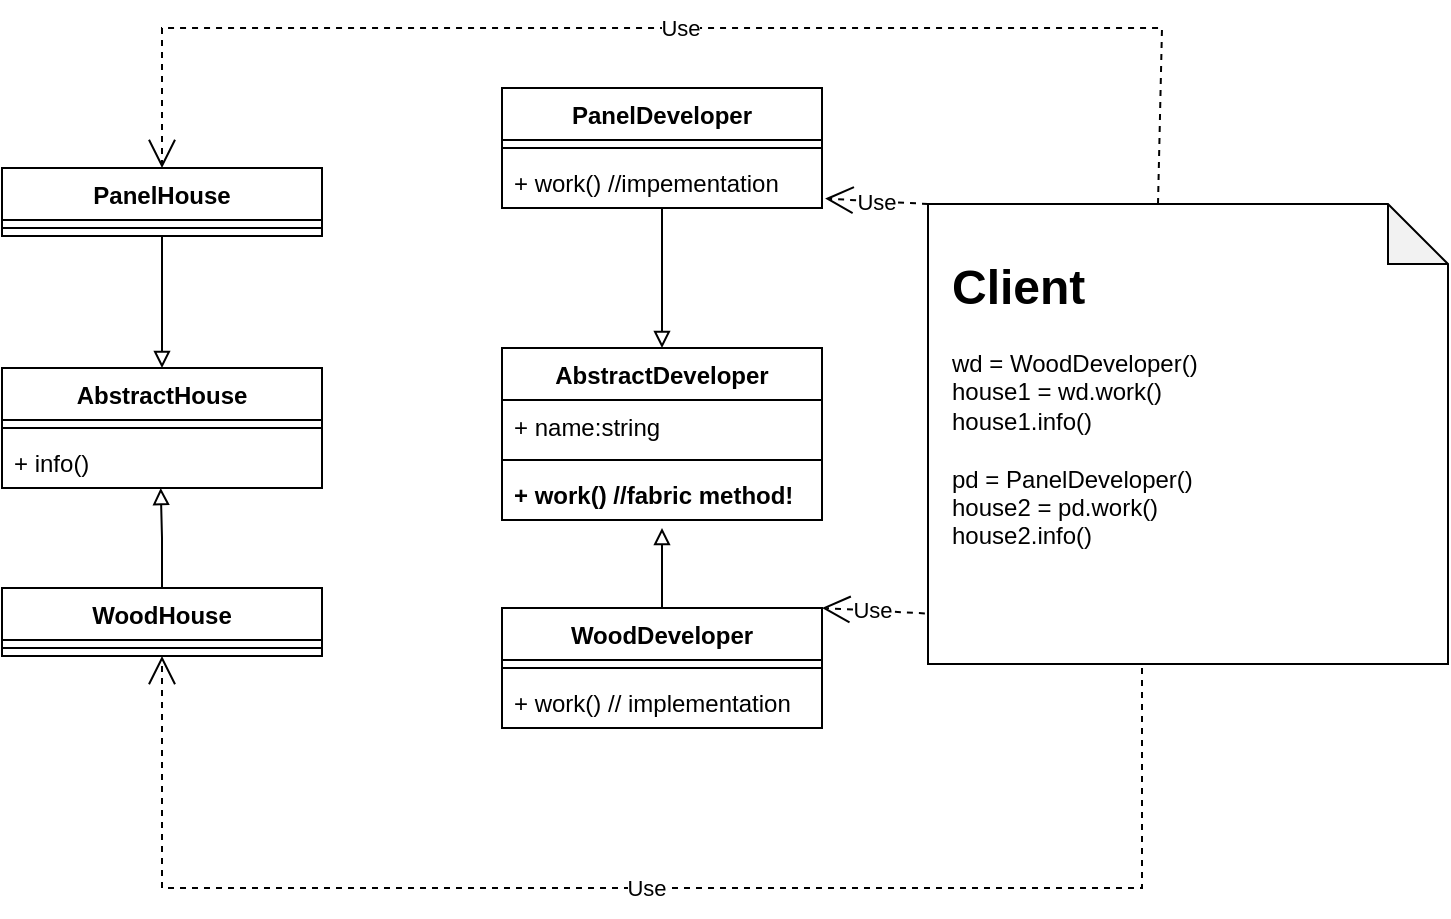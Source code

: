 <mxfile version="21.1.2" type="device">
  <diagram name="Page-1" id="CTrHE3TAevyoYqbc-nK7">
    <mxGraphModel dx="1100" dy="817" grid="1" gridSize="10" guides="1" tooltips="1" connect="1" arrows="1" fold="1" page="1" pageScale="1" pageWidth="850" pageHeight="1100" math="0" shadow="0">
      <root>
        <mxCell id="0" />
        <mxCell id="1" parent="0" />
        <mxCell id="maSP8EiXWt0YRhjT1UME-1" value="AbstractHouse" style="swimlane;fontStyle=1;align=center;verticalAlign=top;childLayout=stackLayout;horizontal=1;startSize=26;horizontalStack=0;resizeParent=1;resizeParentMax=0;resizeLast=0;collapsible=1;marginBottom=0;" parent="1" vertex="1">
          <mxGeometry x="70" y="260" width="160" height="60" as="geometry" />
        </mxCell>
        <mxCell id="maSP8EiXWt0YRhjT1UME-3" value="" style="line;strokeWidth=1;fillColor=none;align=left;verticalAlign=middle;spacingTop=-1;spacingLeft=3;spacingRight=3;rotatable=0;labelPosition=right;points=[];portConstraint=eastwest;strokeColor=inherit;" parent="maSP8EiXWt0YRhjT1UME-1" vertex="1">
          <mxGeometry y="26" width="160" height="8" as="geometry" />
        </mxCell>
        <mxCell id="maSP8EiXWt0YRhjT1UME-4" value="+ info()" style="text;strokeColor=none;fillColor=none;align=left;verticalAlign=top;spacingLeft=4;spacingRight=4;overflow=hidden;rotatable=0;points=[[0,0.5],[1,0.5]];portConstraint=eastwest;" parent="maSP8EiXWt0YRhjT1UME-1" vertex="1">
          <mxGeometry y="34" width="160" height="26" as="geometry" />
        </mxCell>
        <mxCell id="maSP8EiXWt0YRhjT1UME-10" style="edgeStyle=orthogonalEdgeStyle;rounded=0;orthogonalLoop=1;jettySize=auto;html=1;exitX=0.5;exitY=0;exitDx=0;exitDy=0;entryX=0.496;entryY=1;entryDx=0;entryDy=0;entryPerimeter=0;endArrow=block;endFill=0;" parent="1" source="maSP8EiXWt0YRhjT1UME-5" target="maSP8EiXWt0YRhjT1UME-4" edge="1">
          <mxGeometry relative="1" as="geometry" />
        </mxCell>
        <mxCell id="maSP8EiXWt0YRhjT1UME-5" value="WoodHouse" style="swimlane;fontStyle=1;align=center;verticalAlign=top;childLayout=stackLayout;horizontal=1;startSize=26;horizontalStack=0;resizeParent=1;resizeParentMax=0;resizeLast=0;collapsible=1;marginBottom=0;" parent="1" vertex="1">
          <mxGeometry x="70" y="370" width="160" height="34" as="geometry" />
        </mxCell>
        <mxCell id="maSP8EiXWt0YRhjT1UME-7" value="" style="line;strokeWidth=1;fillColor=none;align=left;verticalAlign=middle;spacingTop=-1;spacingLeft=3;spacingRight=3;rotatable=0;labelPosition=right;points=[];portConstraint=eastwest;strokeColor=inherit;" parent="maSP8EiXWt0YRhjT1UME-5" vertex="1">
          <mxGeometry y="26" width="160" height="8" as="geometry" />
        </mxCell>
        <mxCell id="maSP8EiXWt0YRhjT1UME-15" style="edgeStyle=orthogonalEdgeStyle;rounded=0;orthogonalLoop=1;jettySize=auto;html=1;entryX=0.5;entryY=0;entryDx=0;entryDy=0;endArrow=block;endFill=0;" parent="1" source="maSP8EiXWt0YRhjT1UME-11" target="maSP8EiXWt0YRhjT1UME-1" edge="1">
          <mxGeometry relative="1" as="geometry" />
        </mxCell>
        <mxCell id="maSP8EiXWt0YRhjT1UME-11" value="PanelHouse" style="swimlane;fontStyle=1;align=center;verticalAlign=top;childLayout=stackLayout;horizontal=1;startSize=26;horizontalStack=0;resizeParent=1;resizeParentMax=0;resizeLast=0;collapsible=1;marginBottom=0;" parent="1" vertex="1">
          <mxGeometry x="70" y="160" width="160" height="34" as="geometry" />
        </mxCell>
        <mxCell id="maSP8EiXWt0YRhjT1UME-13" value="" style="line;strokeWidth=1;fillColor=none;align=left;verticalAlign=middle;spacingTop=-1;spacingLeft=3;spacingRight=3;rotatable=0;labelPosition=right;points=[];portConstraint=eastwest;strokeColor=inherit;" parent="maSP8EiXWt0YRhjT1UME-11" vertex="1">
          <mxGeometry y="26" width="160" height="8" as="geometry" />
        </mxCell>
        <mxCell id="maSP8EiXWt0YRhjT1UME-16" value="AbstractDeveloper" style="swimlane;fontStyle=1;align=center;verticalAlign=top;childLayout=stackLayout;horizontal=1;startSize=26;horizontalStack=0;resizeParent=1;resizeParentMax=0;resizeLast=0;collapsible=1;marginBottom=0;" parent="1" vertex="1">
          <mxGeometry x="320" y="250" width="160" height="86" as="geometry" />
        </mxCell>
        <mxCell id="maSP8EiXWt0YRhjT1UME-17" value="+ name:string" style="text;strokeColor=none;fillColor=none;align=left;verticalAlign=top;spacingLeft=4;spacingRight=4;overflow=hidden;rotatable=0;points=[[0,0.5],[1,0.5]];portConstraint=eastwest;" parent="maSP8EiXWt0YRhjT1UME-16" vertex="1">
          <mxGeometry y="26" width="160" height="26" as="geometry" />
        </mxCell>
        <mxCell id="maSP8EiXWt0YRhjT1UME-18" value="" style="line;strokeWidth=1;fillColor=none;align=left;verticalAlign=middle;spacingTop=-1;spacingLeft=3;spacingRight=3;rotatable=0;labelPosition=right;points=[];portConstraint=eastwest;strokeColor=inherit;" parent="maSP8EiXWt0YRhjT1UME-16" vertex="1">
          <mxGeometry y="52" width="160" height="8" as="geometry" />
        </mxCell>
        <mxCell id="maSP8EiXWt0YRhjT1UME-19" value="+ work() //fabric method!" style="text;strokeColor=none;fillColor=none;align=left;verticalAlign=top;spacingLeft=4;spacingRight=4;overflow=hidden;rotatable=0;points=[[0,0.5],[1,0.5]];portConstraint=eastwest;fontStyle=1" parent="maSP8EiXWt0YRhjT1UME-16" vertex="1">
          <mxGeometry y="60" width="160" height="26" as="geometry" />
        </mxCell>
        <mxCell id="maSP8EiXWt0YRhjT1UME-24" style="edgeStyle=orthogonalEdgeStyle;rounded=0;orthogonalLoop=1;jettySize=auto;html=1;endArrow=block;endFill=0;" parent="1" source="maSP8EiXWt0YRhjT1UME-20" target="maSP8EiXWt0YRhjT1UME-16" edge="1">
          <mxGeometry relative="1" as="geometry" />
        </mxCell>
        <mxCell id="maSP8EiXWt0YRhjT1UME-20" value="PanelDeveloper" style="swimlane;fontStyle=1;align=center;verticalAlign=top;childLayout=stackLayout;horizontal=1;startSize=26;horizontalStack=0;resizeParent=1;resizeParentMax=0;resizeLast=0;collapsible=1;marginBottom=0;" parent="1" vertex="1">
          <mxGeometry x="320" y="120" width="160" height="60" as="geometry" />
        </mxCell>
        <mxCell id="maSP8EiXWt0YRhjT1UME-22" value="" style="line;strokeWidth=1;fillColor=none;align=left;verticalAlign=middle;spacingTop=-1;spacingLeft=3;spacingRight=3;rotatable=0;labelPosition=right;points=[];portConstraint=eastwest;strokeColor=inherit;" parent="maSP8EiXWt0YRhjT1UME-20" vertex="1">
          <mxGeometry y="26" width="160" height="8" as="geometry" />
        </mxCell>
        <mxCell id="maSP8EiXWt0YRhjT1UME-23" value="+ work() //impementation" style="text;strokeColor=none;fillColor=none;align=left;verticalAlign=top;spacingLeft=4;spacingRight=4;overflow=hidden;rotatable=0;points=[[0,0.5],[1,0.5]];portConstraint=eastwest;" parent="maSP8EiXWt0YRhjT1UME-20" vertex="1">
          <mxGeometry y="34" width="160" height="26" as="geometry" />
        </mxCell>
        <mxCell id="maSP8EiXWt0YRhjT1UME-29" style="edgeStyle=orthogonalEdgeStyle;rounded=0;orthogonalLoop=1;jettySize=auto;html=1;endArrow=block;endFill=0;" parent="1" source="maSP8EiXWt0YRhjT1UME-25" edge="1">
          <mxGeometry relative="1" as="geometry">
            <mxPoint x="400" y="340" as="targetPoint" />
          </mxGeometry>
        </mxCell>
        <mxCell id="maSP8EiXWt0YRhjT1UME-25" value="WoodDeveloper" style="swimlane;fontStyle=1;align=center;verticalAlign=top;childLayout=stackLayout;horizontal=1;startSize=26;horizontalStack=0;resizeParent=1;resizeParentMax=0;resizeLast=0;collapsible=1;marginBottom=0;" parent="1" vertex="1">
          <mxGeometry x="320" y="380" width="160" height="60" as="geometry" />
        </mxCell>
        <mxCell id="maSP8EiXWt0YRhjT1UME-27" value="" style="line;strokeWidth=1;fillColor=none;align=left;verticalAlign=middle;spacingTop=-1;spacingLeft=3;spacingRight=3;rotatable=0;labelPosition=right;points=[];portConstraint=eastwest;strokeColor=inherit;" parent="maSP8EiXWt0YRhjT1UME-25" vertex="1">
          <mxGeometry y="26" width="160" height="8" as="geometry" />
        </mxCell>
        <mxCell id="maSP8EiXWt0YRhjT1UME-28" value="+ work() // implementation" style="text;strokeColor=none;fillColor=none;align=left;verticalAlign=top;spacingLeft=4;spacingRight=4;overflow=hidden;rotatable=0;points=[[0,0.5],[1,0.5]];portConstraint=eastwest;" parent="maSP8EiXWt0YRhjT1UME-25" vertex="1">
          <mxGeometry y="34" width="160" height="26" as="geometry" />
        </mxCell>
        <mxCell id="maSP8EiXWt0YRhjT1UME-32" value="" style="group" parent="1" vertex="1" connectable="0">
          <mxGeometry x="533" y="178" width="260" height="230" as="geometry" />
        </mxCell>
        <mxCell id="maSP8EiXWt0YRhjT1UME-30" value="" style="shape=note;whiteSpace=wrap;html=1;backgroundOutline=1;darkOpacity=0.05;" parent="maSP8EiXWt0YRhjT1UME-32" vertex="1">
          <mxGeometry width="260" height="230" as="geometry" />
        </mxCell>
        <mxCell id="maSP8EiXWt0YRhjT1UME-31" value="&lt;h1&gt;Client&lt;/h1&gt;&lt;div&gt;wd = WoodDeveloper()&lt;/div&gt;&lt;div&gt;house1 = wd.work()&lt;/div&gt;&lt;div&gt;house1.info()&lt;/div&gt;&lt;div&gt;&lt;br&gt;&lt;/div&gt;&lt;div&gt;pd = PanelDeveloper()&lt;/div&gt;&lt;div&gt;house2 = pd.work()&lt;/div&gt;&lt;div&gt;house2.info()&lt;/div&gt;" style="text;html=1;strokeColor=none;fillColor=none;spacing=5;spacingTop=-20;whiteSpace=wrap;overflow=hidden;rounded=0;" parent="maSP8EiXWt0YRhjT1UME-32" vertex="1">
          <mxGeometry x="7" y="22" width="230" height="200" as="geometry" />
        </mxCell>
        <mxCell id="maSP8EiXWt0YRhjT1UME-34" value="Use" style="endArrow=open;endSize=12;dashed=1;html=1;rounded=0;exitX=-0.006;exitY=0.89;exitDx=0;exitDy=0;exitPerimeter=0;entryX=1;entryY=0;entryDx=0;entryDy=0;" parent="1" source="maSP8EiXWt0YRhjT1UME-30" target="maSP8EiXWt0YRhjT1UME-25" edge="1">
          <mxGeometry width="160" relative="1" as="geometry">
            <mxPoint x="350" y="570" as="sourcePoint" />
            <mxPoint x="510" y="570" as="targetPoint" />
          </mxGeometry>
        </mxCell>
        <mxCell id="maSP8EiXWt0YRhjT1UME-35" value="Use" style="endArrow=open;endSize=12;dashed=1;html=1;rounded=0;exitX=-0.006;exitY=0.89;exitDx=0;exitDy=0;exitPerimeter=0;entryX=1;entryY=0;entryDx=0;entryDy=0;" parent="1" edge="1">
          <mxGeometry width="160" relative="1" as="geometry">
            <mxPoint x="533" y="178.0" as="sourcePoint" />
            <mxPoint x="481.56" y="175.3" as="targetPoint" />
          </mxGeometry>
        </mxCell>
        <mxCell id="maSP8EiXWt0YRhjT1UME-36" value="Use" style="endArrow=open;endSize=12;dashed=1;html=1;rounded=0;entryX=0.5;entryY=1;entryDx=0;entryDy=0;" parent="1" target="maSP8EiXWt0YRhjT1UME-5" edge="1">
          <mxGeometry width="160" relative="1" as="geometry">
            <mxPoint x="640" y="410" as="sourcePoint" />
            <mxPoint x="450" y="510" as="targetPoint" />
            <Array as="points">
              <mxPoint x="640" y="520" />
              <mxPoint x="150" y="520" />
            </Array>
          </mxGeometry>
        </mxCell>
        <mxCell id="maSP8EiXWt0YRhjT1UME-37" value="Use" style="endArrow=open;endSize=12;dashed=1;html=1;rounded=0;exitX=0;exitY=0;exitDx=115;exitDy=0;exitPerimeter=0;entryX=0.5;entryY=0;entryDx=0;entryDy=0;" parent="1" source="maSP8EiXWt0YRhjT1UME-30" target="maSP8EiXWt0YRhjT1UME-11" edge="1">
          <mxGeometry width="160" relative="1" as="geometry">
            <mxPoint x="648" y="152" as="sourcePoint" />
            <mxPoint x="150" y="134" as="targetPoint" />
            <Array as="points">
              <mxPoint x="650" y="90" />
              <mxPoint x="150" y="90" />
            </Array>
          </mxGeometry>
        </mxCell>
      </root>
    </mxGraphModel>
  </diagram>
</mxfile>
